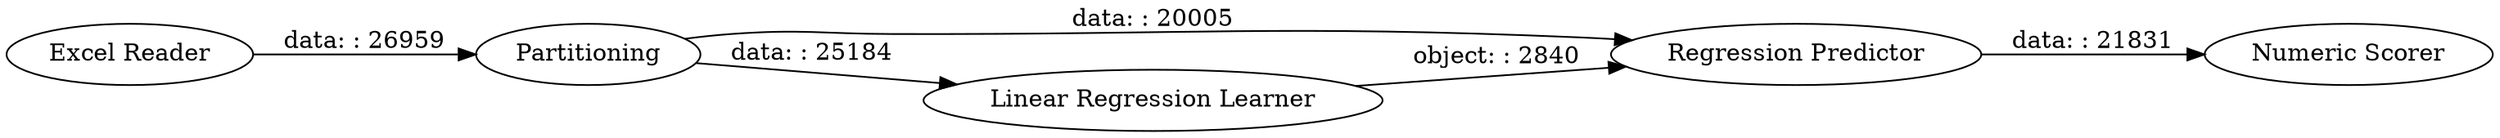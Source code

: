digraph {
	"1967871750941593996_5" [label="Numeric Scorer"]
	"1967871750941593996_4" [label="Regression Predictor"]
	"1967871750941593996_3" [label="Linear Regression Learner"]
	"1967871750941593996_1" [label="Excel Reader"]
	"1967871750941593996_2" [label=Partitioning]
	"1967871750941593996_1" -> "1967871750941593996_2" [label="data: : 26959"]
	"1967871750941593996_2" -> "1967871750941593996_3" [label="data: : 25184"]
	"1967871750941593996_2" -> "1967871750941593996_4" [label="data: : 20005"]
	"1967871750941593996_3" -> "1967871750941593996_4" [label="object: : 2840"]
	"1967871750941593996_4" -> "1967871750941593996_5" [label="data: : 21831"]
	rankdir=LR
}
